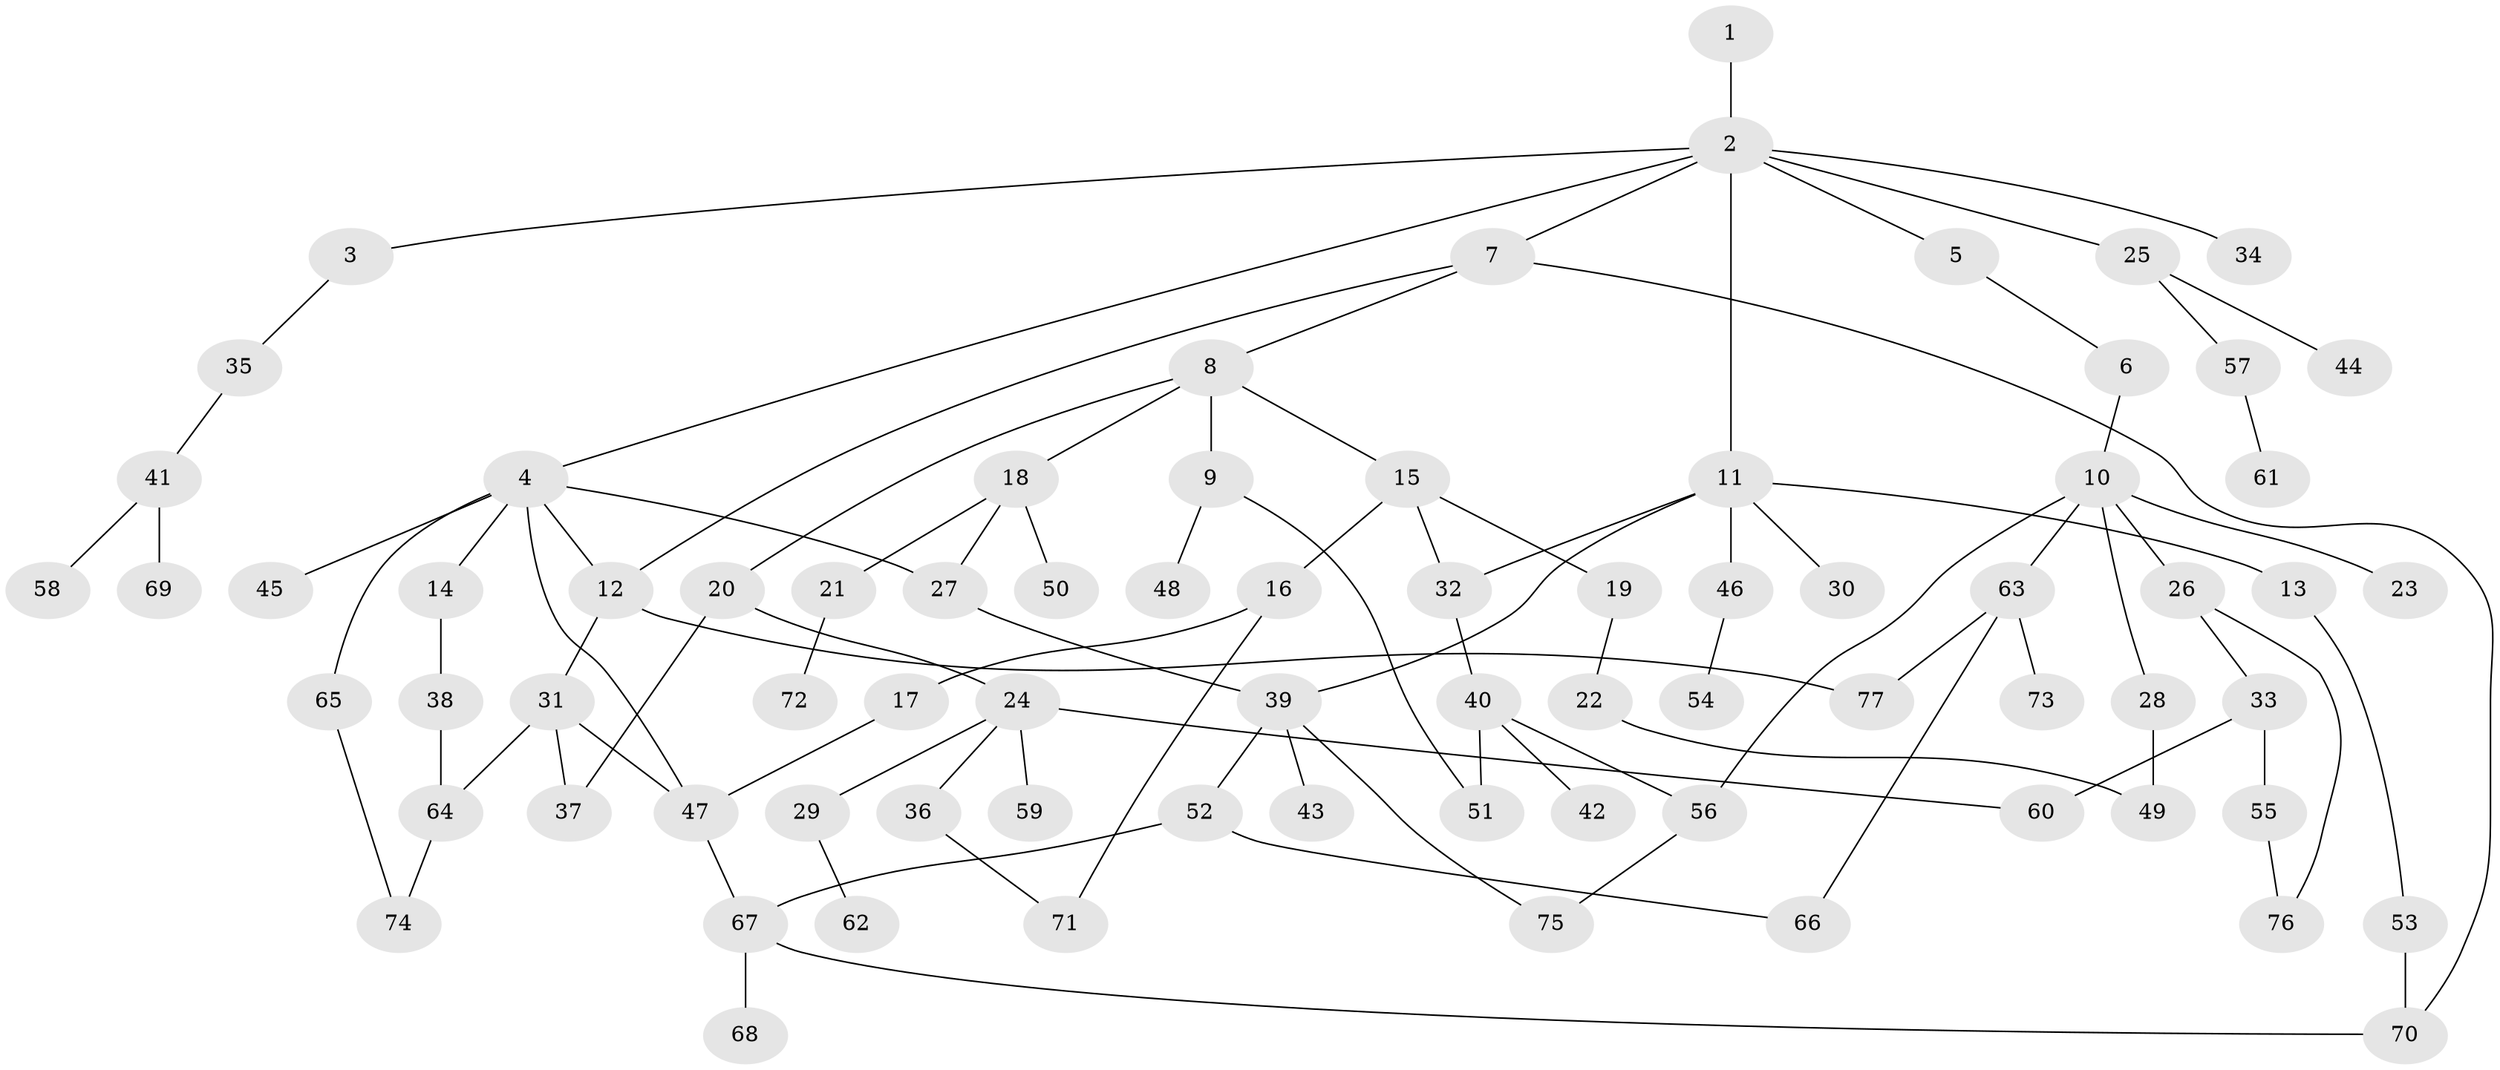 // coarse degree distribution, {1: 0.3333333333333333, 13: 0.020833333333333332, 2: 0.25, 7: 0.041666666666666664, 5: 0.08333333333333333, 6: 0.041666666666666664, 4: 0.041666666666666664, 3: 0.1875}
// Generated by graph-tools (version 1.1) at 2025/41/03/06/25 10:41:28]
// undirected, 77 vertices, 97 edges
graph export_dot {
graph [start="1"]
  node [color=gray90,style=filled];
  1;
  2;
  3;
  4;
  5;
  6;
  7;
  8;
  9;
  10;
  11;
  12;
  13;
  14;
  15;
  16;
  17;
  18;
  19;
  20;
  21;
  22;
  23;
  24;
  25;
  26;
  27;
  28;
  29;
  30;
  31;
  32;
  33;
  34;
  35;
  36;
  37;
  38;
  39;
  40;
  41;
  42;
  43;
  44;
  45;
  46;
  47;
  48;
  49;
  50;
  51;
  52;
  53;
  54;
  55;
  56;
  57;
  58;
  59;
  60;
  61;
  62;
  63;
  64;
  65;
  66;
  67;
  68;
  69;
  70;
  71;
  72;
  73;
  74;
  75;
  76;
  77;
  1 -- 2;
  2 -- 3;
  2 -- 4;
  2 -- 5;
  2 -- 7;
  2 -- 11;
  2 -- 25;
  2 -- 34;
  3 -- 35;
  4 -- 12;
  4 -- 14;
  4 -- 45;
  4 -- 47;
  4 -- 65;
  4 -- 27;
  5 -- 6;
  6 -- 10;
  7 -- 8;
  7 -- 70;
  7 -- 12;
  8 -- 9;
  8 -- 15;
  8 -- 18;
  8 -- 20;
  9 -- 48;
  9 -- 51;
  10 -- 23;
  10 -- 26;
  10 -- 28;
  10 -- 63;
  10 -- 56;
  11 -- 13;
  11 -- 30;
  11 -- 46;
  11 -- 32;
  11 -- 39;
  12 -- 31;
  12 -- 77;
  13 -- 53;
  14 -- 38;
  15 -- 16;
  15 -- 19;
  15 -- 32;
  16 -- 17;
  16 -- 71;
  17 -- 47;
  18 -- 21;
  18 -- 27;
  18 -- 50;
  19 -- 22;
  20 -- 24;
  20 -- 37;
  21 -- 72;
  22 -- 49;
  24 -- 29;
  24 -- 36;
  24 -- 59;
  24 -- 60;
  25 -- 44;
  25 -- 57;
  26 -- 33;
  26 -- 76;
  27 -- 39;
  28 -- 49;
  29 -- 62;
  31 -- 37;
  31 -- 64;
  31 -- 47;
  32 -- 40;
  33 -- 55;
  33 -- 60;
  35 -- 41;
  36 -- 71;
  38 -- 64;
  39 -- 43;
  39 -- 52;
  39 -- 75;
  40 -- 42;
  40 -- 51;
  40 -- 56;
  41 -- 58;
  41 -- 69;
  46 -- 54;
  47 -- 67;
  52 -- 67;
  52 -- 66;
  53 -- 70;
  55 -- 76;
  56 -- 75;
  57 -- 61;
  63 -- 66;
  63 -- 73;
  63 -- 77;
  64 -- 74;
  65 -- 74;
  67 -- 68;
  67 -- 70;
}
